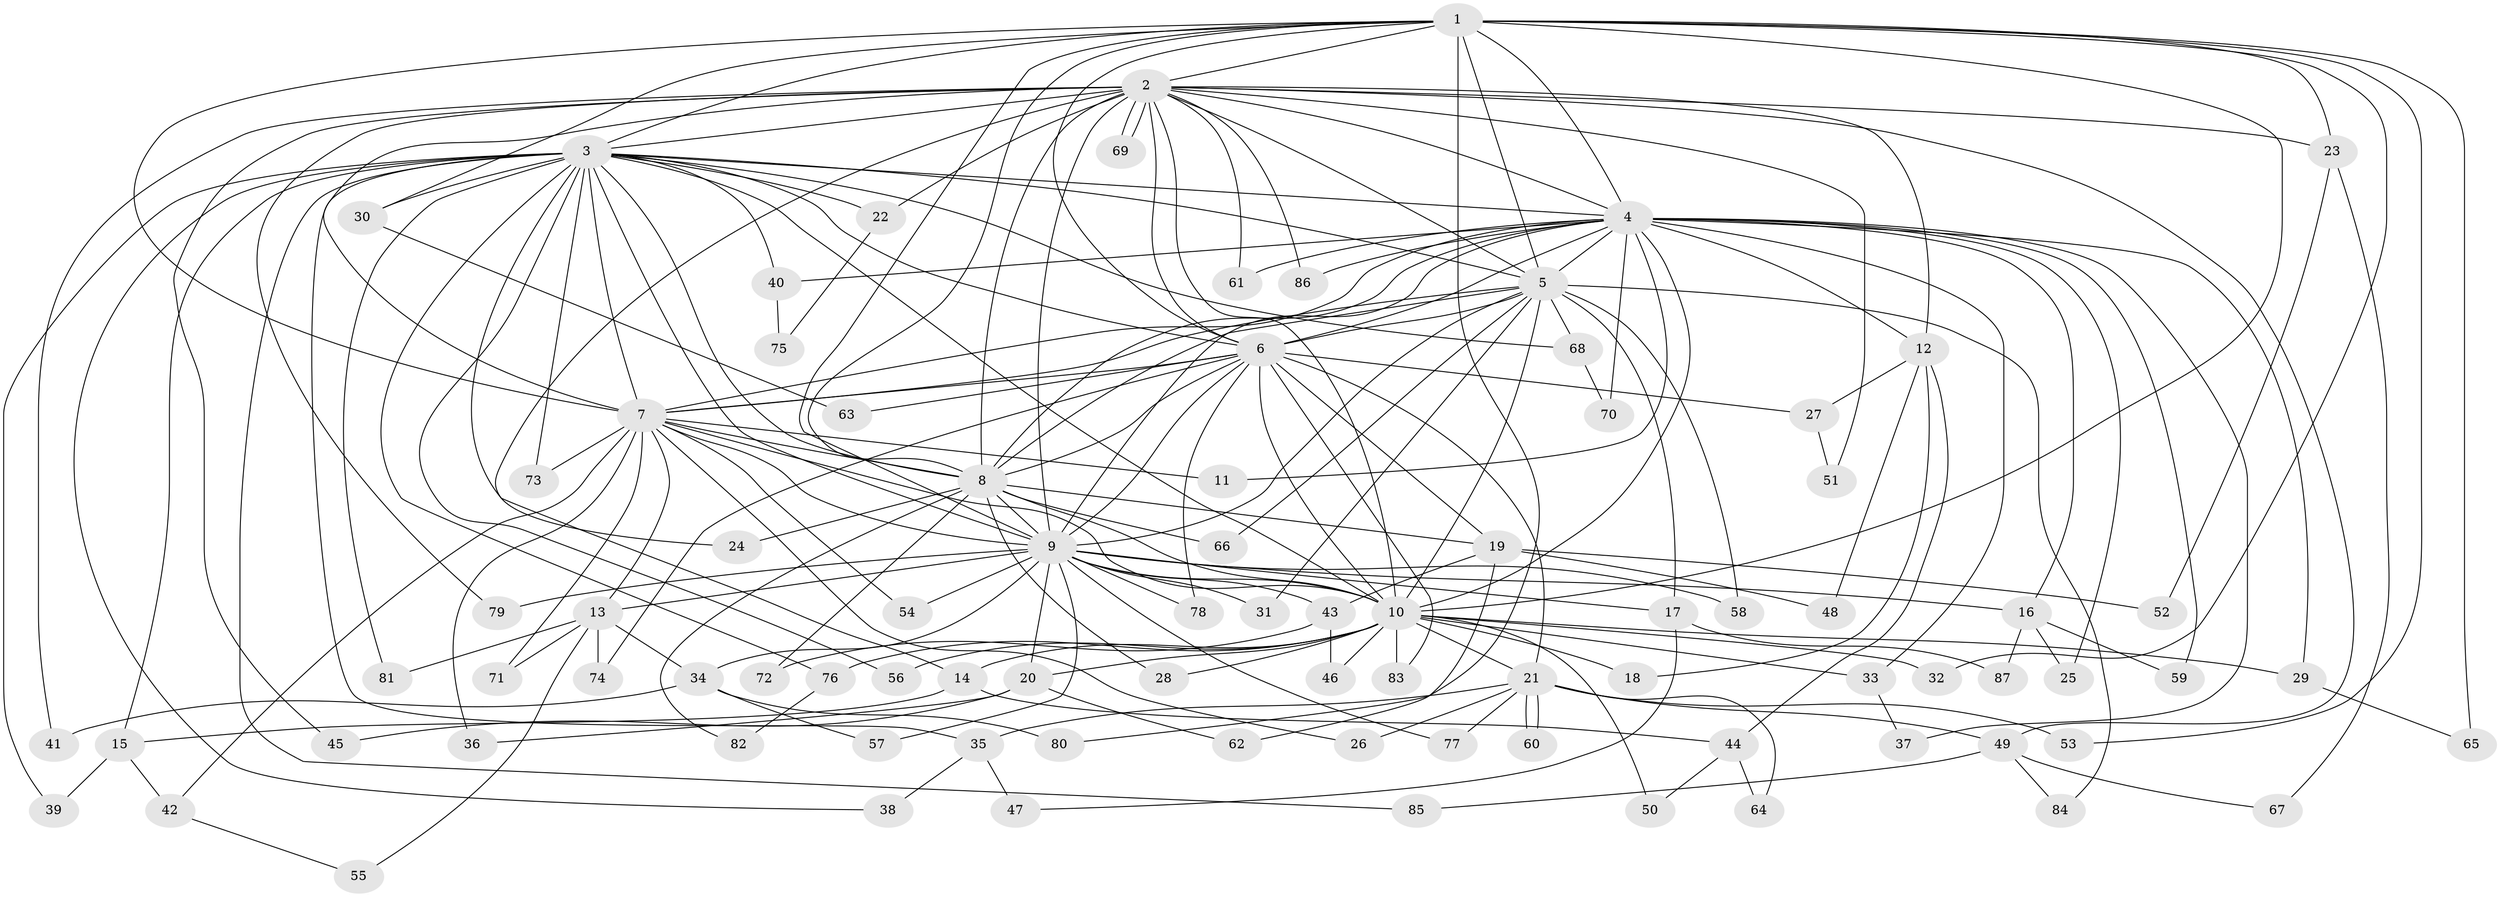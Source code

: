 // coarse degree distribution, {27: 0.029411764705882353, 17: 0.029411764705882353, 6: 0.14705882352941177, 1: 0.17647058823529413, 3: 0.11764705882352941, 2: 0.4411764705882353, 4: 0.058823529411764705}
// Generated by graph-tools (version 1.1) at 2025/17/03/04/25 18:17:15]
// undirected, 87 vertices, 199 edges
graph export_dot {
graph [start="1"]
  node [color=gray90,style=filled];
  1;
  2;
  3;
  4;
  5;
  6;
  7;
  8;
  9;
  10;
  11;
  12;
  13;
  14;
  15;
  16;
  17;
  18;
  19;
  20;
  21;
  22;
  23;
  24;
  25;
  26;
  27;
  28;
  29;
  30;
  31;
  32;
  33;
  34;
  35;
  36;
  37;
  38;
  39;
  40;
  41;
  42;
  43;
  44;
  45;
  46;
  47;
  48;
  49;
  50;
  51;
  52;
  53;
  54;
  55;
  56;
  57;
  58;
  59;
  60;
  61;
  62;
  63;
  64;
  65;
  66;
  67;
  68;
  69;
  70;
  71;
  72;
  73;
  74;
  75;
  76;
  77;
  78;
  79;
  80;
  81;
  82;
  83;
  84;
  85;
  86;
  87;
  1 -- 2;
  1 -- 3;
  1 -- 4;
  1 -- 5;
  1 -- 6;
  1 -- 7;
  1 -- 8;
  1 -- 9;
  1 -- 10;
  1 -- 23;
  1 -- 30;
  1 -- 32;
  1 -- 53;
  1 -- 65;
  1 -- 80;
  2 -- 3;
  2 -- 4;
  2 -- 5;
  2 -- 6;
  2 -- 7;
  2 -- 8;
  2 -- 9;
  2 -- 10;
  2 -- 12;
  2 -- 14;
  2 -- 22;
  2 -- 23;
  2 -- 41;
  2 -- 45;
  2 -- 49;
  2 -- 51;
  2 -- 61;
  2 -- 69;
  2 -- 69;
  2 -- 79;
  2 -- 86;
  3 -- 4;
  3 -- 5;
  3 -- 6;
  3 -- 7;
  3 -- 8;
  3 -- 9;
  3 -- 10;
  3 -- 15;
  3 -- 22;
  3 -- 24;
  3 -- 30;
  3 -- 35;
  3 -- 38;
  3 -- 39;
  3 -- 40;
  3 -- 56;
  3 -- 68;
  3 -- 73;
  3 -- 76;
  3 -- 81;
  3 -- 85;
  4 -- 5;
  4 -- 6;
  4 -- 7;
  4 -- 8;
  4 -- 9;
  4 -- 10;
  4 -- 11;
  4 -- 12;
  4 -- 16;
  4 -- 25;
  4 -- 29;
  4 -- 33;
  4 -- 37;
  4 -- 40;
  4 -- 59;
  4 -- 61;
  4 -- 70;
  4 -- 86;
  5 -- 6;
  5 -- 7;
  5 -- 8;
  5 -- 9;
  5 -- 10;
  5 -- 17;
  5 -- 31;
  5 -- 58;
  5 -- 66;
  5 -- 68;
  5 -- 84;
  6 -- 7;
  6 -- 8;
  6 -- 9;
  6 -- 10;
  6 -- 19;
  6 -- 21;
  6 -- 27;
  6 -- 63;
  6 -- 74;
  6 -- 78;
  6 -- 83;
  7 -- 8;
  7 -- 9;
  7 -- 10;
  7 -- 11;
  7 -- 13;
  7 -- 26;
  7 -- 36;
  7 -- 42;
  7 -- 54;
  7 -- 71;
  7 -- 73;
  8 -- 9;
  8 -- 10;
  8 -- 19;
  8 -- 24;
  8 -- 28;
  8 -- 66;
  8 -- 72;
  8 -- 82;
  9 -- 10;
  9 -- 13;
  9 -- 16;
  9 -- 17;
  9 -- 20;
  9 -- 31;
  9 -- 34;
  9 -- 43;
  9 -- 54;
  9 -- 57;
  9 -- 58;
  9 -- 77;
  9 -- 78;
  9 -- 79;
  10 -- 14;
  10 -- 18;
  10 -- 20;
  10 -- 21;
  10 -- 28;
  10 -- 29;
  10 -- 32;
  10 -- 33;
  10 -- 46;
  10 -- 50;
  10 -- 56;
  10 -- 76;
  10 -- 83;
  12 -- 18;
  12 -- 27;
  12 -- 44;
  12 -- 48;
  13 -- 34;
  13 -- 55;
  13 -- 71;
  13 -- 74;
  13 -- 81;
  14 -- 15;
  14 -- 44;
  15 -- 39;
  15 -- 42;
  16 -- 25;
  16 -- 59;
  16 -- 87;
  17 -- 47;
  17 -- 87;
  19 -- 43;
  19 -- 48;
  19 -- 52;
  19 -- 62;
  20 -- 36;
  20 -- 45;
  20 -- 62;
  21 -- 26;
  21 -- 35;
  21 -- 49;
  21 -- 53;
  21 -- 60;
  21 -- 60;
  21 -- 64;
  21 -- 77;
  22 -- 75;
  23 -- 52;
  23 -- 67;
  27 -- 51;
  29 -- 65;
  30 -- 63;
  33 -- 37;
  34 -- 41;
  34 -- 57;
  34 -- 80;
  35 -- 38;
  35 -- 47;
  40 -- 75;
  42 -- 55;
  43 -- 46;
  43 -- 72;
  44 -- 50;
  44 -- 64;
  49 -- 67;
  49 -- 84;
  49 -- 85;
  68 -- 70;
  76 -- 82;
}

